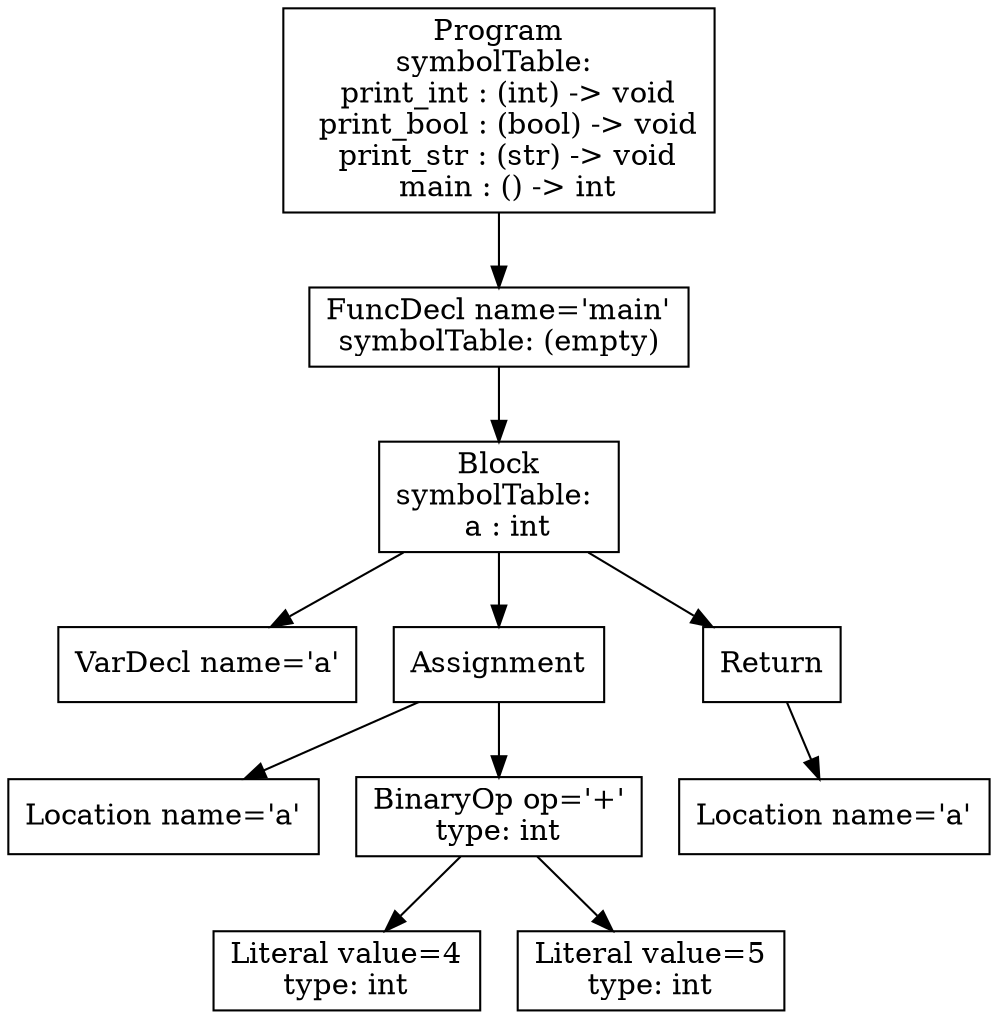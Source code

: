 digraph AST {
3 [shape=box, label="VarDecl name='a'"];
5 [shape=box, label="Location name='a'"];
7 [shape=box, label="Literal value=4\ntype: int"];
8 [shape=box, label="Literal value=5\ntype: int"];
6 [shape=box, label="BinaryOp op='+'\ntype: int"];
6 -> 7;
6 -> 8;
4 [shape=box, label="Assignment"];
4 -> 5;
4 -> 6;
10 [shape=box, label="Location name='a'"];
9 [shape=box, label="Return"];
9 -> 10;
2 [shape=box, label="Block\nsymbolTable: \n  a : int"];
2 -> 3;
2 -> 4;
2 -> 9;
1 [shape=box, label="FuncDecl name='main'\nsymbolTable: (empty)"];
1 -> 2;
0 [shape=box, label="Program\nsymbolTable: \n  print_int : (int) -> void\n  print_bool : (bool) -> void\n  print_str : (str) -> void\n  main : () -> int"];
0 -> 1;
}
